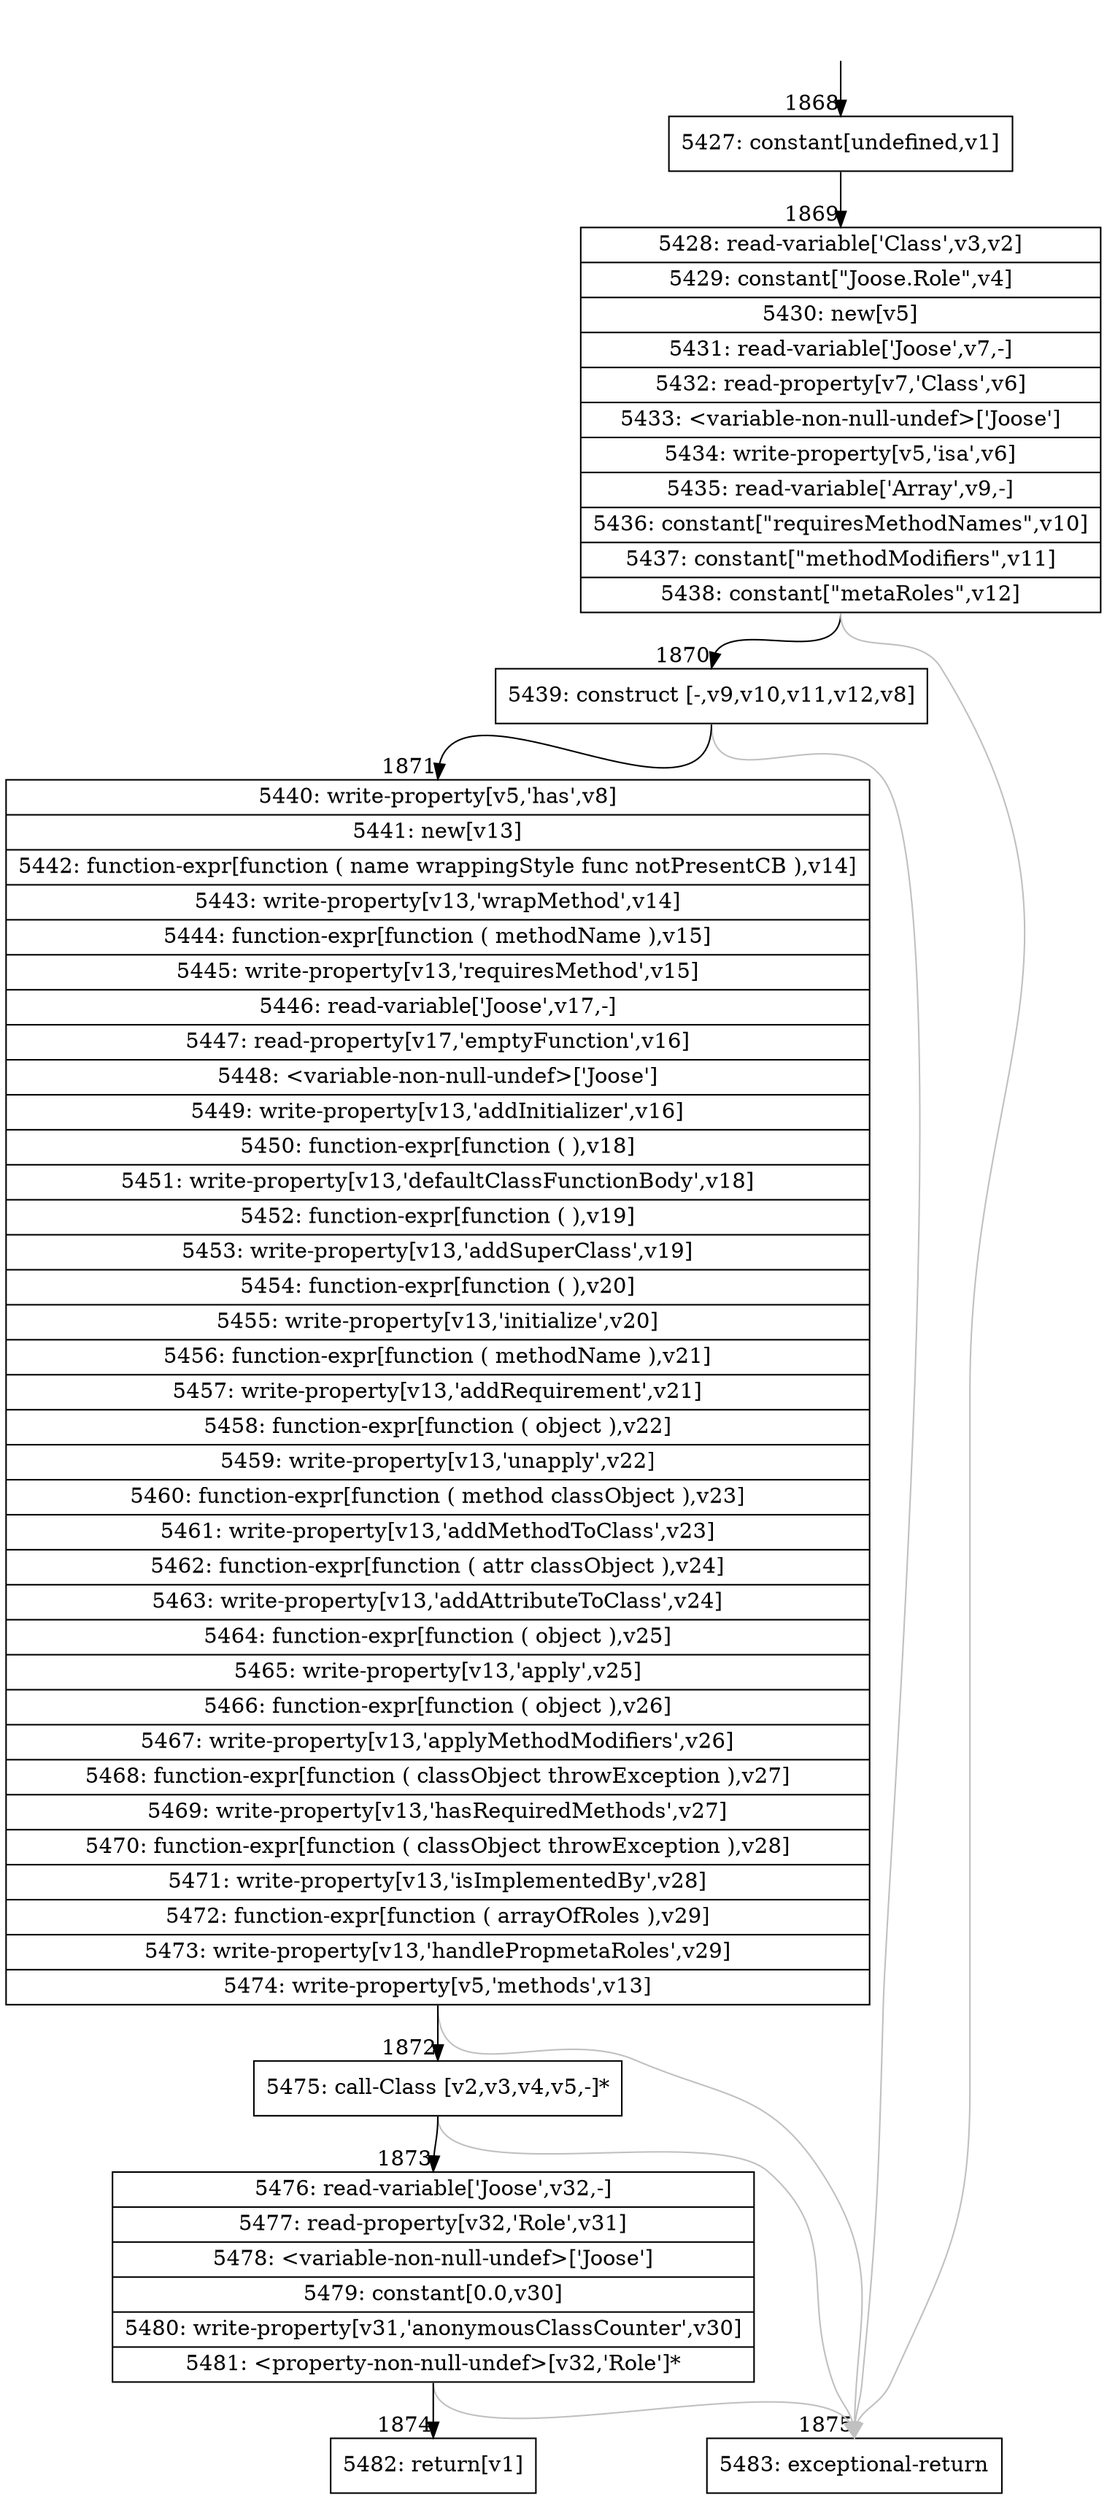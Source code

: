 digraph {
rankdir="TD"
BB_entry193[shape=none,label=""];
BB_entry193 -> BB1868 [tailport=s, headport=n, headlabel="    1868"]
BB1868 [shape=record label="{5427: constant[undefined,v1]}" ] 
BB1868 -> BB1869 [tailport=s, headport=n, headlabel="      1869"]
BB1869 [shape=record label="{5428: read-variable['Class',v3,v2]|5429: constant[\"Joose.Role\",v4]|5430: new[v5]|5431: read-variable['Joose',v7,-]|5432: read-property[v7,'Class',v6]|5433: \<variable-non-null-undef\>['Joose']|5434: write-property[v5,'isa',v6]|5435: read-variable['Array',v9,-]|5436: constant[\"requiresMethodNames\",v10]|5437: constant[\"methodModifiers\",v11]|5438: constant[\"metaRoles\",v12]}" ] 
BB1869 -> BB1870 [tailport=s, headport=n, headlabel="      1870"]
BB1869 -> BB1875 [tailport=s, headport=n, color=gray, headlabel="      1875"]
BB1870 [shape=record label="{5439: construct [-,v9,v10,v11,v12,v8]}" ] 
BB1870 -> BB1871 [tailport=s, headport=n, headlabel="      1871"]
BB1870 -> BB1875 [tailport=s, headport=n, color=gray]
BB1871 [shape=record label="{5440: write-property[v5,'has',v8]|5441: new[v13]|5442: function-expr[function ( name wrappingStyle func notPresentCB ),v14]|5443: write-property[v13,'wrapMethod',v14]|5444: function-expr[function ( methodName ),v15]|5445: write-property[v13,'requiresMethod',v15]|5446: read-variable['Joose',v17,-]|5447: read-property[v17,'emptyFunction',v16]|5448: \<variable-non-null-undef\>['Joose']|5449: write-property[v13,'addInitializer',v16]|5450: function-expr[function ( ),v18]|5451: write-property[v13,'defaultClassFunctionBody',v18]|5452: function-expr[function ( ),v19]|5453: write-property[v13,'addSuperClass',v19]|5454: function-expr[function ( ),v20]|5455: write-property[v13,'initialize',v20]|5456: function-expr[function ( methodName ),v21]|5457: write-property[v13,'addRequirement',v21]|5458: function-expr[function ( object ),v22]|5459: write-property[v13,'unapply',v22]|5460: function-expr[function ( method classObject ),v23]|5461: write-property[v13,'addMethodToClass',v23]|5462: function-expr[function ( attr classObject ),v24]|5463: write-property[v13,'addAttributeToClass',v24]|5464: function-expr[function ( object ),v25]|5465: write-property[v13,'apply',v25]|5466: function-expr[function ( object ),v26]|5467: write-property[v13,'applyMethodModifiers',v26]|5468: function-expr[function ( classObject throwException ),v27]|5469: write-property[v13,'hasRequiredMethods',v27]|5470: function-expr[function ( classObject throwException ),v28]|5471: write-property[v13,'isImplementedBy',v28]|5472: function-expr[function ( arrayOfRoles ),v29]|5473: write-property[v13,'handlePropmetaRoles',v29]|5474: write-property[v5,'methods',v13]}" ] 
BB1871 -> BB1872 [tailport=s, headport=n, headlabel="      1872"]
BB1871 -> BB1875 [tailport=s, headport=n, color=gray]
BB1872 [shape=record label="{5475: call-Class [v2,v3,v4,v5,-]*}" ] 
BB1872 -> BB1873 [tailport=s, headport=n, headlabel="      1873"]
BB1872 -> BB1875 [tailport=s, headport=n, color=gray]
BB1873 [shape=record label="{5476: read-variable['Joose',v32,-]|5477: read-property[v32,'Role',v31]|5478: \<variable-non-null-undef\>['Joose']|5479: constant[0.0,v30]|5480: write-property[v31,'anonymousClassCounter',v30]|5481: \<property-non-null-undef\>[v32,'Role']*}" ] 
BB1873 -> BB1874 [tailport=s, headport=n, headlabel="      1874"]
BB1873 -> BB1875 [tailport=s, headport=n, color=gray]
BB1874 [shape=record label="{5482: return[v1]}" ] 
BB1875 [shape=record label="{5483: exceptional-return}" ] 
//#$~ 2125
}

